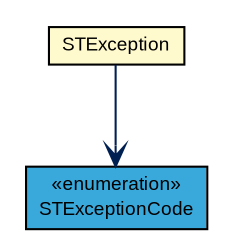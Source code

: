 #!/usr/local/bin/dot
#
# Class diagram 
# Generated by UMLGraph version R5_7_2-3-gee82a7 (http://www.umlgraph.org/)
#

digraph G {
	edge [fontname="arial",fontsize=10,labelfontname="arial",labelfontsize=10];
	node [fontname="arial",fontsize=10,shape=plaintext];
	nodesep=0.25;
	ranksep=0.5;
	// com.st.st25sdk.STException
	c30524 [label=<<table title="com.st.st25sdk.STException" border="0" cellborder="1" cellspacing="0" cellpadding="2" port="p" bgcolor="lemonChiffon" href="./STException.html">
		<tr><td><table border="0" cellspacing="0" cellpadding="1">
<tr><td align="center" balign="center"> STException </td></tr>
		</table></td></tr>
		</table>>, URL="./STException.html", fontname="arial", fontcolor="black", fontsize=9.0];
	// com.st.st25sdk.STException.STExceptionCode
	c30525 [label=<<table title="com.st.st25sdk.STException.STExceptionCode" border="0" cellborder="1" cellspacing="0" cellpadding="2" port="p" bgcolor="#39a9dc" href="./STException.STExceptionCode.html">
		<tr><td><table border="0" cellspacing="0" cellpadding="1">
<tr><td align="center" balign="center"> &#171;enumeration&#187; </td></tr>
<tr><td align="center" balign="center"> STExceptionCode </td></tr>
		</table></td></tr>
		</table>>, URL="./STException.STExceptionCode.html", fontname="arial", fontcolor="black", fontsize=9.0];
	// com.st.st25sdk.STException NAVASSOC com.st.st25sdk.STException.STExceptionCode
	c30524:p -> c30525:p [taillabel="", label="", headlabel="", fontname="arial", fontcolor="#002052", fontsize=10.0, color="#002052", arrowhead=open];
}

